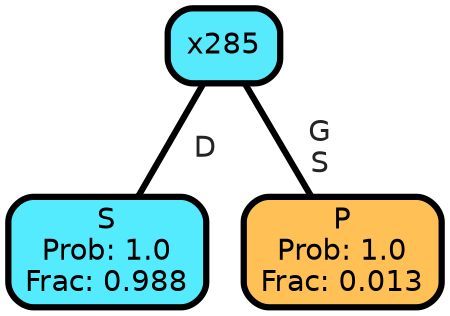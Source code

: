 graph Tree {
node [shape=box, style="filled, rounded",color="black",penwidth="3",fontcolor="black",                 fontname=helvetica] ;
graph [ranksep="0 equally", splines=straight,                 bgcolor=transparent, dpi=200] ;
edge [fontname=helvetica, fontweight=bold,fontcolor=grey14,color=black] ;
0 [label="S
Prob: 1.0
Frac: 0.988", fillcolor="#55ebff"] ;
1 [label="x285", fillcolor="#57eafc"] ;
2 [label="P
Prob: 1.0
Frac: 0.013", fillcolor="#ffc155"] ;
1 -- 0 [label=" D",penwidth=3] ;
1 -- 2 [label=" G\n S",penwidth=3] ;
{rank = same;}}